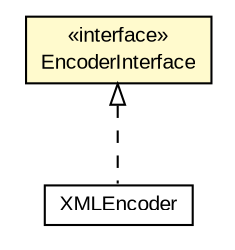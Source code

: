 #!/usr/local/bin/dot
#
# Class diagram 
# Generated by UMLGraph version 5.3 (http://www.umlgraph.org/)
#

digraph G {
	edge [fontname="arial",fontsize=10,labelfontname="arial",labelfontsize=10];
	node [fontname="arial",fontsize=10,shape=plaintext];
	nodesep=0.25;
	ranksep=0.5;
	// context.arch.comm.language.XMLEncoder
	c44809 [label=<<table title="context.arch.comm.language.XMLEncoder" border="0" cellborder="1" cellspacing="0" cellpadding="2" port="p" href="./XMLEncoder.html">
		<tr><td><table border="0" cellspacing="0" cellpadding="1">
<tr><td align="center" balign="center"> XMLEncoder </td></tr>
		</table></td></tr>
		</table>>, fontname="arial", fontcolor="black", fontsize=10.0];
	// context.arch.comm.language.EncoderInterface
	c44815 [label=<<table title="context.arch.comm.language.EncoderInterface" border="0" cellborder="1" cellspacing="0" cellpadding="2" port="p" bgcolor="lemonChiffon" href="./EncoderInterface.html">
		<tr><td><table border="0" cellspacing="0" cellpadding="1">
<tr><td align="center" balign="center"> &#171;interface&#187; </td></tr>
<tr><td align="center" balign="center"> EncoderInterface </td></tr>
		</table></td></tr>
		</table>>, fontname="arial", fontcolor="black", fontsize=10.0];
	//context.arch.comm.language.XMLEncoder implements context.arch.comm.language.EncoderInterface
	c44815:p -> c44809:p [dir=back,arrowtail=empty,style=dashed];
}

